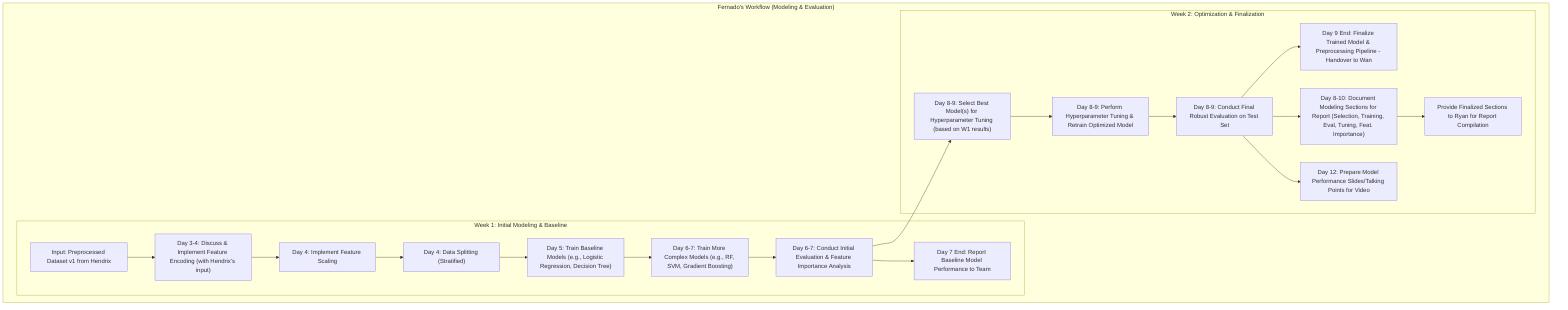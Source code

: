 graph TD
    subgraph "Fernado's Workflow (Modeling & Evaluation)"
        F_Input_H1[Input: Preprocessed Dataset v1 from Hendrix]

        subgraph "Week 1: Initial Modeling & Baseline"
            F_W1_T1["Day 3-4: Discuss & Implement Feature Encoding (with Hendrix's input)"]
            F_W1_T2["Day 4: Implement Feature Scaling"]
            F_W1_T3["Day 4: Data Splitting (Stratified)"]
            F_W1_T4["Day 5: Train Baseline Models (e.g., Logistic Regression, Decision Tree)"]
            F_W1_T5["Day 6-7: Train More Complex Models (e.g., RF, SVM, Gradient Boosting)"]
            F_W1_T6["Day 6-7: Conduct Initial Evaluation & Feature Importance Analysis"]
            F_W1_T7["Day 7 End: Report Baseline Model Performance to Team"]

            F_Input_H1 --> F_W1_T1;
            F_W1_T1 --> F_W1_T2;
            F_W1_T2 --> F_W1_T3;
            F_W1_T3 --> F_W1_T4;
            F_W1_T4 --> F_W1_T5;
            F_W1_T5 --> F_W1_T6;
            F_W1_T6 --> F_W1_T7;
        end

        subgraph "Week 2: Optimization & Finalization"
            F_W2_T1["Day 8-9: Select Best Model(s) for Hyperparameter Tuning (based on W1 results)"]
            F_W2_T2["Day 8-9: Perform Hyperparameter Tuning & Retrain Optimized Model"]
            F_W2_T3["Day 8-9: Conduct Final Robust Evaluation on Test Set"]
            F_W2_T4["Day 9 End: Finalize Trained Model & Preprocessing Pipeline - Handover to Wan"]
            F_W2_T5["Day 8-10: Document Modeling Sections for Report (Selection, Training, Eval, Tuning, Feat. Importance)"]
            F_W2_T6["Day 12: Prepare Model Performance Slides/Talking Points for Video"]
            F_W2_T7["Provide Finalized Sections to Ryan for Report Compilation"]


            F_W1_T6 --> F_W2_T1;
            F_W2_T1 --> F_W2_T2;
            F_W2_T2 --> F_W2_T3;
            F_W2_T3 --> F_W2_T4;
            F_W2_T3 --> F_W2_T5;
            F_W2_T5 --> F_W2_T7;
            F_W2_T3 --> F_W2_T6;
        end
    end